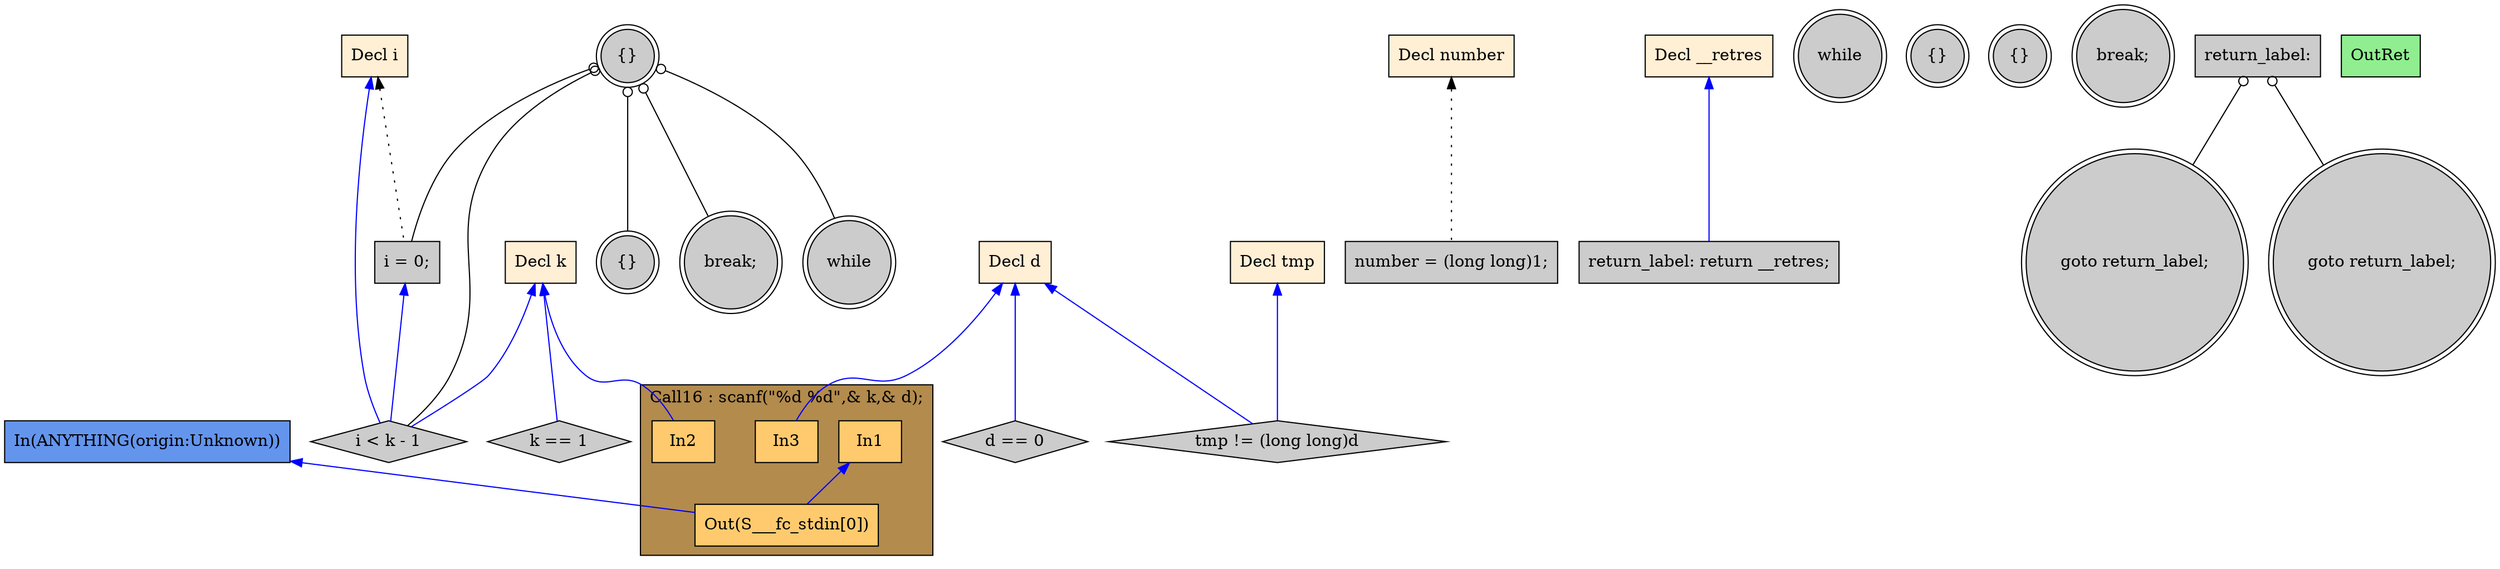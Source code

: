 digraph G {
  rankdir=TB;
  node [style="filled", ];
  32 [label="In(ANYTHING(origin:Unknown))", fillcolor="#6495ED", shape=box, ];
  2 [label="Decl k", fillcolor="#FFEFD5", shape=box, ];
  3 [label="Decl d", fillcolor="#FFEFD5", shape=box, ];
  4 [label="Decl number", fillcolor="#FFEFD5", shape=box, ];
  5 [label="Decl i", fillcolor="#FFEFD5", shape=box, ];
  6 [label="Decl tmp", fillcolor="#FFEFD5", shape=box, ];
  7 [label="Decl __retres", fillcolor="#FFEFD5", shape=box, ];
  9 [label="In1", fillcolor="#FFCA6E", shape=box, ];
  10 [label="In2", fillcolor="#FFCA6E", shape=box, ];
  11 [label="In3", fillcolor="#FFCA6E", shape=box, ];
  12 [label="Out(S___fc_stdin[0])", fillcolor="#FFCA6E", shape=box, ];
  13 [label="number = (long long)1;", fillcolor="#CCCCCC", shape=box, ];
  14 [label="{}", fillcolor="#CCCCCC", shape=doublecircle, ];
  15 [label="i = 0;", fillcolor="#CCCCCC", shape=box, ];
  16 [label="while", fillcolor="#CCCCCC", shape=doublecircle, ];
  17 [label="i < k - 1", fillcolor="#CCCCCC", shape=diamond, ];
  18 [label="{}", fillcolor="#CCCCCC", shape=doublecircle, ];
  19 [label="break;", fillcolor="#CCCCCC", shape=doublecircle, ];
  20 [label="d == 0", fillcolor="#CCCCCC", shape=diamond, ];
  21 [label="k == 1", fillcolor="#CCCCCC", shape=diamond, ];
  22 [label="while", fillcolor="#CCCCCC", shape=doublecircle, ];
  23 [label="{}", fillcolor="#CCCCCC", shape=doublecircle, ];
  24 [label="tmp != (long long)d", fillcolor="#CCCCCC", shape=diamond, ];
  25 [label="{}", fillcolor="#CCCCCC", shape=doublecircle, ];
  26 [label="break;", fillcolor="#CCCCCC", shape=doublecircle, ];
  27 [label="goto return_label;", fillcolor="#CCCCCC", shape=doublecircle, ];
  28 [label="return_label:", fillcolor="#CCCCCC", shape=box, ];
  29 [label="goto return_label;", fillcolor="#CCCCCC", shape=doublecircle, ];
  30 [label="return_label: return __retres;", fillcolor="#CCCCCC", shape=box, ];
  31 [label="OutRet", fillcolor="#90EE90", shape=box, ];
  
  subgraph cluster_Call16 { label="Call16 : scanf(\"%d %d\",& k,& d);";
                            fillcolor="#B38B4D"; style="filled"; 12;11;10;9;
     };
  
  edge [dir=back, ];
  2 -> 10 [color="#0000FF", ];
  3 -> 11 [color="#0000FF", ];
  9 -> 12 [color="#0000FF", ];
  32 -> 12 [color="#0000FF", ];
  4 -> 13 [color="#000000", style="dotted", ];
  5 -> 15 [color="#000000", style="dotted", ];
  14 -> 15 [color="#000000", arrowtail=odot, ];
  14 -> 16 [color="#000000", arrowtail=odot, ];
  2 -> 17 [color="#0000FF", ];
  5 -> 17 [color="#0000FF", ];
  14 -> 17 [color="#000000", arrowtail=odot, ];
  15 -> 17 [color="#0000FF", ];
  14 -> 18 [color="#000000", arrowtail=odot, ];
  14 -> 19 [color="#000000", arrowtail=odot, ];
  3 -> 20 [color="#0000FF", ];
  2 -> 21 [color="#0000FF", ];
  3 -> 24 [color="#0000FF", ];
  6 -> 24 [color="#0000FF", ];
  28 -> 27 [color="#000000", arrowtail=odot, ];
  28 -> 29 [color="#000000", arrowtail=odot, ];
  7 -> 30 [color="#0000FF", ];
  
  }